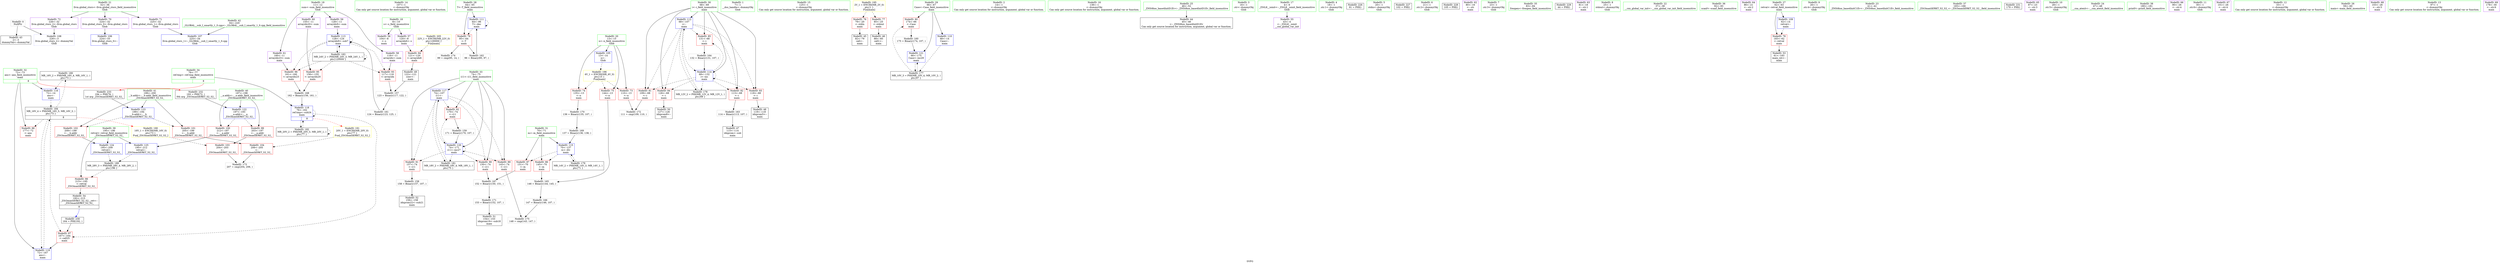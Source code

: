 digraph "SVFG" {
	label="SVFG";

	Node0x55f4be41d990 [shape=record,color=grey,label="{NodeID: 0\nNullPtr}"];
	Node0x55f4be41d990 -> Node0x55f4be435c90[style=solid];
	Node0x55f4be41d990 -> Node0x55f4be436b50[style=solid];
	Node0x55f4be446300 [shape=record,color=black,label="{NodeID: 180\nMR_16V_2 = PHI(MR_16V_4, MR_16V_1, )\npts\{73 \}\n}"];
	Node0x55f4be446300 -> Node0x55f4be43b9e0[style=dashed];
	Node0x55f4be4361d0 [shape=record,color=red,label="{NodeID: 97\n167\<--164\n\<--call25\nmain\n}"];
	Node0x55f4be4361d0 -> Node0x55f4be43bc50[style=solid];
	Node0x55f4be4341a0 [shape=record,color=green,label="{NodeID: 14\n107\<--1\n\<--dummyObj\nCan only get source location for instruction, argument, global var or function.}"];
	Node0x55f4be436df0 [shape=record,color=blue,label="{NodeID: 111\n64\<--96\nT\<--dec\nmain\n}"];
	Node0x55f4be436df0 -> Node0x55f4be438ae0[style=dashed];
	Node0x55f4be436df0 -> Node0x55f4be436df0[style=dashed];
	Node0x55f4be434f70 [shape=record,color=green,label="{NodeID: 28\n64\<--65\nT\<--T_field_insensitive\nmain\n}"];
	Node0x55f4be434f70 -> Node0x55f4be438ae0[style=solid];
	Node0x55f4be434f70 -> Node0x55f4be436df0[style=solid];
	Node0x55f4be43c130 [shape=record,color=blue,label="{NodeID: 125\n195\<--212\nretval\<--\n_ZSt3maxIiERKT_S2_S2_\n}"];
	Node0x55f4be43c130 -> Node0x55f4be449000[style=dashed];
	Node0x55f4be435b90 [shape=record,color=green,label="{NodeID: 42\n34\<--220\n_GLOBAL__sub_I_smartly_1_0.cpp\<--_GLOBAL__sub_I_smartly_1_0.cpp_field_insensitive\n}"];
	Node0x55f4be435b90 -> Node0x55f4be436a50[style=solid];
	Node0x55f4be4377a0 [shape=record,color=purple,label="{NodeID: 56\n104\<--8\n\<--s\nmain\n}"];
	Node0x55f4be438300 [shape=record,color=purple,label="{NodeID: 70\n224\<--32\nllvm.global_ctors_0\<--llvm.global_ctors\nGlob }"];
	Node0x55f4be438300 -> Node0x55f4be436950[style=solid];
	Node0x55f4be43ed10 [shape=record,color=grey,label="{NodeID: 167\n152 = Binary(150, 151, )\n}"];
	Node0x55f4be43ed10 -> Node0x55f4be43f310[style=solid];
	Node0x55f4be438ef0 [shape=record,color=red,label="{NodeID: 84\n126\<--68\n\<--i\nmain\n}"];
	Node0x55f4be438ef0 -> Node0x55f4be4372c0[style=solid];
	Node0x55f4be433230 [shape=record,color=green,label="{NodeID: 1\n7\<--1\n__dso_handle\<--dummyObj\nGlob }"];
	Node0x55f4be446800 [shape=record,color=black,label="{NodeID: 181\nMR_18V_2 = PHI(MR_18V_4, MR_18V_1, )\npts\{75 \}\n}"];
	Node0x55f4be446800 -> Node0x55f4be43bab0[style=dashed];
	Node0x55f4be4362a0 [shape=record,color=red,label="{NodeID: 98\n215\<--195\n\<--retval\n_ZSt3maxIiERKT_S2_S2_\n}"];
	Node0x55f4be4362a0 -> Node0x55f4be437600[style=solid];
	Node0x55f4be4342a0 [shape=record,color=green,label="{NodeID: 15\n125\<--1\n\<--dummyObj\nCan only get source location for instruction, argument, global var or function.}"];
	Node0x55f4be439b50 [shape=record,color=yellow,style=double,label="{NodeID: 195\n2V_1 = ENCHI(MR_2V_0)\npts\{1 \}\nFun[main]}"];
	Node0x55f4be439b50 -> Node0x55f4be438870[style=dashed];
	Node0x55f4be439b50 -> Node0x55f4be438940[style=dashed];
	Node0x55f4be436ec0 [shape=record,color=blue,label="{NodeID: 112\n68\<--107\ni\<--\nmain\n}"];
	Node0x55f4be436ec0 -> Node0x55f4be438c80[style=dashed];
	Node0x55f4be436ec0 -> Node0x55f4be438d50[style=dashed];
	Node0x55f4be436ec0 -> Node0x55f4be438e20[style=dashed];
	Node0x55f4be436ec0 -> Node0x55f4be438ef0[style=dashed];
	Node0x55f4be436ec0 -> Node0x55f4be438fc0[style=dashed];
	Node0x55f4be436ec0 -> Node0x55f4be437060[style=dashed];
	Node0x55f4be436ec0 -> Node0x55f4be445900[style=dashed];
	Node0x55f4be435040 [shape=record,color=green,label="{NodeID: 29\n66\<--67\nCase\<--Case_field_insensitive\nmain\n}"];
	Node0x55f4be435040 -> Node0x55f4be438bb0[style=solid];
	Node0x55f4be435040 -> Node0x55f4be436d20[style=solid];
	Node0x55f4be435040 -> Node0x55f4be43bdf0[style=solid];
	Node0x55f4be435c90 [shape=record,color=black,label="{NodeID: 43\n2\<--3\ndummyVal\<--dummyVal\n}"];
	Node0x55f4be437870 [shape=record,color=purple,label="{NodeID: 57\n120\<--8\narrayidx6\<--s\nmain\n}"];
	Node0x55f4be437870 -> Node0x55f4be439710[style=solid];
	Node0x55f4be438400 [shape=record,color=purple,label="{NodeID: 71\n225\<--32\nllvm.global_ctors_1\<--llvm.global_ctors\nGlob }"];
	Node0x55f4be438400 -> Node0x55f4be436a50[style=solid];
	Node0x55f4be43ee90 [shape=record,color=grey,label="{NodeID: 168\n162 = Binary(156, 161, )\n}"];
	Node0x55f4be43ee90 -> Node0x55f4be43bb80[style=solid];
	Node0x55f4be438fc0 [shape=record,color=red,label="{NodeID: 85\n131\<--68\n\<--i\nmain\n}"];
	Node0x55f4be438fc0 -> Node0x55f4be43e890[style=solid];
	Node0x55f4be4332c0 [shape=record,color=green,label="{NodeID: 2\n14\<--1\n\<--dummyObj\nCan only get source location for instruction, argument, global var or function.}"];
	Node0x55f4be446d00 [shape=record,color=black,label="{NodeID: 182\nMR_20V_2 = PHI(MR_20V_3, MR_20V_1, )\npts\{77 \}\n}"];
	Node0x55f4be446d00 -> Node0x55f4be43bb80[style=dashed];
	Node0x55f4be446d00 -> Node0x55f4be446d00[style=dashed];
	Node0x55f4be436370 [shape=record,color=red,label="{NodeID: 99\n203\<--197\n\<--__a.addr\n_ZSt3maxIiERKT_S2_S2_\n}"];
	Node0x55f4be436370 -> Node0x55f4be4366b0[style=solid];
	Node0x55f4be4343a0 [shape=record,color=green,label="{NodeID: 16\n138\<--1\n\<--dummyObj\nCan only get source location for instruction, argument, global var or function.}"];
	Node0x55f4be439c60 [shape=record,color=yellow,style=double,label="{NodeID: 196\n4V_1 = ENCHI(MR_4V_0)\npts\{15 \}\nFun[main]}"];
	Node0x55f4be439c60 -> Node0x55f4be438600[style=dashed];
	Node0x55f4be439c60 -> Node0x55f4be4386d0[style=dashed];
	Node0x55f4be439c60 -> Node0x55f4be4387a0[style=dashed];
	Node0x55f4be436f90 [shape=record,color=blue,label="{NodeID: 113\n128\<--124\narrayidx9\<--sub7\nmain\n}"];
	Node0x55f4be436f90 -> Node0x55f4be439640[style=dashed];
	Node0x55f4be436f90 -> Node0x55f4be4397e0[style=dashed];
	Node0x55f4be436f90 -> Node0x55f4be436100[style=dashed];
	Node0x55f4be436f90 -> Node0x55f4be436f90[style=dashed];
	Node0x55f4be436f90 -> Node0x55f4be447200[style=dashed];
	Node0x55f4be435110 [shape=record,color=green,label="{NodeID: 30\n68\<--69\ni\<--i_field_insensitive\nmain\n}"];
	Node0x55f4be435110 -> Node0x55f4be438c80[style=solid];
	Node0x55f4be435110 -> Node0x55f4be438d50[style=solid];
	Node0x55f4be435110 -> Node0x55f4be438e20[style=solid];
	Node0x55f4be435110 -> Node0x55f4be438ef0[style=solid];
	Node0x55f4be435110 -> Node0x55f4be438fc0[style=solid];
	Node0x55f4be435110 -> Node0x55f4be436ec0[style=solid];
	Node0x55f4be435110 -> Node0x55f4be437060[style=solid];
	Node0x55f4be435d90 [shape=record,color=black,label="{NodeID: 44\n45\<--46\n\<--_ZNSt8ios_base4InitD1Ev\nCan only get source location for instruction, argument, global var or function.}"];
	Node0x55f4be437940 [shape=record,color=purple,label="{NodeID: 58\n116\<--11\narrayidx\<--sum\nmain\n}"];
	Node0x55f4be437940 -> Node0x55f4be439640[style=solid];
	Node0x55f4be438500 [shape=record,color=purple,label="{NodeID: 72\n226\<--32\nllvm.global_ctors_2\<--llvm.global_ctors\nGlob }"];
	Node0x55f4be438500 -> Node0x55f4be436b50[style=solid];
	Node0x55f4be43f010 [shape=record,color=grey,label="{NodeID: 169\n137 = Binary(136, 138, )\n}"];
	Node0x55f4be43f010 -> Node0x55f4be43b910[style=solid];
	Node0x55f4be439090 [shape=record,color=red,label="{NodeID: 86\n145\<--70\n\<--m\nmain\n}"];
	Node0x55f4be439090 -> Node0x55f4be43ea10[style=solid];
	Node0x55f4be433350 [shape=record,color=green,label="{NodeID: 3\n16\<--1\n.str\<--dummyObj\nGlob }"];
	Node0x55f4be447200 [shape=record,color=black,label="{NodeID: 183\nMR_24V_2 = PHI(MR_24V_3, MR_24V_1, )\npts\{120000 \}\n}"];
	Node0x55f4be447200 -> Node0x55f4be439640[style=dashed];
	Node0x55f4be447200 -> Node0x55f4be4397e0[style=dashed];
	Node0x55f4be447200 -> Node0x55f4be436100[style=dashed];
	Node0x55f4be447200 -> Node0x55f4be436f90[style=dashed];
	Node0x55f4be447200 -> Node0x55f4be447200[style=dashed];
	Node0x55f4be436440 [shape=record,color=red,label="{NodeID: 100\n212\<--197\n\<--__a.addr\n_ZSt3maxIiERKT_S2_S2_\n}"];
	Node0x55f4be436440 -> Node0x55f4be43c130[style=solid];
	Node0x55f4be4344a0 [shape=record,color=green,label="{NodeID: 17\n4\<--6\n_ZStL8__ioinit\<--_ZStL8__ioinit_field_insensitive\nGlob }"];
	Node0x55f4be4344a0 -> Node0x55f4be4376d0[style=solid];
	Node0x55f4be437060 [shape=record,color=blue,label="{NodeID: 114\n68\<--132\ni\<--inc\nmain\n}"];
	Node0x55f4be437060 -> Node0x55f4be438c80[style=dashed];
	Node0x55f4be437060 -> Node0x55f4be438d50[style=dashed];
	Node0x55f4be437060 -> Node0x55f4be438e20[style=dashed];
	Node0x55f4be437060 -> Node0x55f4be438ef0[style=dashed];
	Node0x55f4be437060 -> Node0x55f4be438fc0[style=dashed];
	Node0x55f4be437060 -> Node0x55f4be437060[style=dashed];
	Node0x55f4be437060 -> Node0x55f4be445900[style=dashed];
	Node0x55f4be4351e0 [shape=record,color=green,label="{NodeID: 31\n70\<--71\nm\<--m_field_insensitive\nmain\n}"];
	Node0x55f4be4351e0 -> Node0x55f4be439090[style=solid];
	Node0x55f4be4351e0 -> Node0x55f4be439160[style=solid];
	Node0x55f4be4351e0 -> Node0x55f4be43b910[style=solid];
	Node0x55f4be435e90 [shape=record,color=black,label="{NodeID: 45\n82\<--79\ncall\<--\nmain\n}"];
	Node0x55f4be437a10 [shape=record,color=purple,label="{NodeID: 59\n128\<--11\narrayidx9\<--sum\nmain\n}"];
	Node0x55f4be437a10 -> Node0x55f4be436f90[style=solid];
	Node0x55f4be438600 [shape=record,color=red,label="{NodeID: 73\n110\<--13\n\<--n\nmain\n}"];
	Node0x55f4be438600 -> Node0x55f4be43f490[style=solid];
	Node0x55f4be43f190 [shape=record,color=grey,label="{NodeID: 170\n136 = Binary(135, 107, )\n}"];
	Node0x55f4be43f190 -> Node0x55f4be43f010[style=solid];
	Node0x55f4be439160 [shape=record,color=red,label="{NodeID: 87\n151\<--70\n\<--m\nmain\n}"];
	Node0x55f4be439160 -> Node0x55f4be43ed10[style=solid];
	Node0x55f4be4333e0 [shape=record,color=green,label="{NodeID: 4\n18\<--1\n.str.1\<--dummyObj\nGlob }"];
	Node0x55f4be447700 [shape=record,color=black,label="{NodeID: 184\nMR_16V_4 = PHI(MR_16V_5, MR_16V_3, )\npts\{73 \}\n|{|<s4>8}}"];
	Node0x55f4be447700 -> Node0x55f4be439230[style=dashed];
	Node0x55f4be447700 -> Node0x55f4be4361d0[style=dashed];
	Node0x55f4be447700 -> Node0x55f4be43bc50[style=dashed];
	Node0x55f4be447700 -> Node0x55f4be446300[style=dashed];
	Node0x55f4be447700:s4 -> Node0x55f4be449500[style=dashed,color=red];
	Node0x55f4be436510 [shape=record,color=red,label="{NodeID: 101\n205\<--199\n\<--__b.addr\n_ZSt3maxIiERKT_S2_S2_\n}"];
	Node0x55f4be436510 -> Node0x55f4be436780[style=solid];
	Node0x55f4be4345a0 [shape=record,color=green,label="{NodeID: 18\n8\<--10\ns\<--s_field_insensitive\nGlob }"];
	Node0x55f4be4345a0 -> Node0x55f4be4377a0[style=solid];
	Node0x55f4be4345a0 -> Node0x55f4be437870[style=solid];
	Node0x55f4be43b910 [shape=record,color=blue,label="{NodeID: 115\n70\<--137\nm\<--div\nmain\n}"];
	Node0x55f4be43b910 -> Node0x55f4be439090[style=dashed];
	Node0x55f4be43b910 -> Node0x55f4be439160[style=dashed];
	Node0x55f4be43b910 -> Node0x55f4be445e00[style=dashed];
	Node0x55f4be4352b0 [shape=record,color=green,label="{NodeID: 32\n72\<--73\nans\<--ans_field_insensitive\nmain\n|{|<s3>8}}"];
	Node0x55f4be4352b0 -> Node0x55f4be439230[style=solid];
	Node0x55f4be4352b0 -> Node0x55f4be43b9e0[style=solid];
	Node0x55f4be4352b0 -> Node0x55f4be43bc50[style=solid];
	Node0x55f4be4352b0:s3 -> Node0x55f4be456ba0[style=solid,color=red];
	Node0x55f4be435f60 [shape=record,color=black,label="{NodeID: 46\n88\<--85\ncall1\<--\nmain\n}"];
	Node0x55f4be21b5d0 [shape=record,color=black,label="{NodeID: 226\n91 = PHI()\n}"];
	Node0x55f4be437ae0 [shape=record,color=purple,label="{NodeID: 60\n155\<--11\narrayidx20\<--sum\nmain\n}"];
	Node0x55f4be437ae0 -> Node0x55f4be4397e0[style=solid];
	Node0x55f4be43de10 [shape=record,color=grey,label="{NodeID: 157\n123 = Binary(117, 122, )\n}"];
	Node0x55f4be43de10 -> Node0x55f4be43e410[style=solid];
	Node0x55f4be4386d0 [shape=record,color=red,label="{NodeID: 74\n135\<--13\n\<--n\nmain\n}"];
	Node0x55f4be4386d0 -> Node0x55f4be43f190[style=solid];
	Node0x55f4be43f310 [shape=record,color=grey,label="{NodeID: 171\n153 = Binary(152, 107, )\n}"];
	Node0x55f4be43f310 -> Node0x55f4be437390[style=solid];
	Node0x55f4be439230 [shape=record,color=red,label="{NodeID: 88\n177\<--72\n\<--ans\nmain\n}"];
	Node0x55f4be433c20 [shape=record,color=green,label="{NodeID: 5\n20\<--1\nstdin\<--dummyObj\nGlob }"];
	Node0x55f4be4365e0 [shape=record,color=red,label="{NodeID: 102\n209\<--199\n\<--__b.addr\n_ZSt3maxIiERKT_S2_S2_\n}"];
	Node0x55f4be4365e0 -> Node0x55f4be43c060[style=solid];
	Node0x55f4be4346a0 [shape=record,color=green,label="{NodeID: 19\n11\<--12\nsum\<--sum_field_insensitive\nGlob }"];
	Node0x55f4be4346a0 -> Node0x55f4be437940[style=solid];
	Node0x55f4be4346a0 -> Node0x55f4be437a10[style=solid];
	Node0x55f4be4346a0 -> Node0x55f4be437ae0[style=solid];
	Node0x55f4be4346a0 -> Node0x55f4be437bb0[style=solid];
	Node0x55f4be43b9e0 [shape=record,color=blue,label="{NodeID: 116\n72\<--14\nans\<--\nmain\n}"];
	Node0x55f4be43b9e0 -> Node0x55f4be447700[style=dashed];
	Node0x55f4be435380 [shape=record,color=green,label="{NodeID: 33\n74\<--75\ni11\<--i11_field_insensitive\nmain\n}"];
	Node0x55f4be435380 -> Node0x55f4be439300[style=solid];
	Node0x55f4be435380 -> Node0x55f4be4393d0[style=solid];
	Node0x55f4be435380 -> Node0x55f4be4394a0[style=solid];
	Node0x55f4be435380 -> Node0x55f4be439570[style=solid];
	Node0x55f4be435380 -> Node0x55f4be43bab0[style=solid];
	Node0x55f4be435380 -> Node0x55f4be43bd20[style=solid];
	Node0x55f4be436030 [shape=record,color=black,label="{NodeID: 47\n115\<--114\nidxprom\<--sub\nmain\n}"];
	Node0x55f4be4565e0 [shape=record,color=black,label="{NodeID: 227\n102 = PHI()\n}"];
	Node0x55f4be437bb0 [shape=record,color=purple,label="{NodeID: 61\n160\<--11\narrayidx23\<--sum\nmain\n}"];
	Node0x55f4be437bb0 -> Node0x55f4be436100[style=solid];
	Node0x55f4be43df90 [shape=record,color=grey,label="{NodeID: 158\n158 = Binary(157, 107, )\n}"];
	Node0x55f4be43df90 -> Node0x55f4be437460[style=solid];
	Node0x55f4be4387a0 [shape=record,color=red,label="{NodeID: 75\n144\<--13\n\<--n\nmain\n}"];
	Node0x55f4be4387a0 -> Node0x55f4be43ea10[style=solid];
	Node0x55f4be43f490 [shape=record,color=grey,label="{NodeID: 172\n111 = cmp(109, 110, )\n}"];
	Node0x55f4be439300 [shape=record,color=red,label="{NodeID: 89\n143\<--74\n\<--i11\nmain\n}"];
	Node0x55f4be439300 -> Node0x55f4be43f910[style=solid];
	Node0x55f4be433cb0 [shape=record,color=green,label="{NodeID: 6\n21\<--1\n.str.2\<--dummyObj\nGlob }"];
	Node0x55f4be4366b0 [shape=record,color=red,label="{NodeID: 103\n204\<--203\n\<--\n_ZSt3maxIiERKT_S2_S2_\n}"];
	Node0x55f4be4366b0 -> Node0x55f4be43f610[style=solid];
	Node0x55f4be4347a0 [shape=record,color=green,label="{NodeID: 20\n13\<--15\nn\<--n_field_insensitive\nGlob }"];
	Node0x55f4be4347a0 -> Node0x55f4be438600[style=solid];
	Node0x55f4be4347a0 -> Node0x55f4be4386d0[style=solid];
	Node0x55f4be4347a0 -> Node0x55f4be4387a0[style=solid];
	Node0x55f4be4347a0 -> Node0x55f4be436850[style=solid];
	Node0x55f4be43bab0 [shape=record,color=blue,label="{NodeID: 117\n74\<--107\ni11\<--\nmain\n}"];
	Node0x55f4be43bab0 -> Node0x55f4be439300[style=dashed];
	Node0x55f4be43bab0 -> Node0x55f4be4393d0[style=dashed];
	Node0x55f4be43bab0 -> Node0x55f4be4394a0[style=dashed];
	Node0x55f4be43bab0 -> Node0x55f4be439570[style=dashed];
	Node0x55f4be43bab0 -> Node0x55f4be43bd20[style=dashed];
	Node0x55f4be43bab0 -> Node0x55f4be446800[style=dashed];
	Node0x55f4be435450 [shape=record,color=green,label="{NodeID: 34\n76\<--77\nref.tmp\<--ref.tmp_field_insensitive\nmain\n|{|<s1>8}}"];
	Node0x55f4be435450 -> Node0x55f4be43bb80[style=solid];
	Node0x55f4be435450:s1 -> Node0x55f4be456cd0[style=solid,color=red];
	Node0x55f4be437120 [shape=record,color=black,label="{NodeID: 48\n119\<--118\nidxprom5\<--\nmain\n}"];
	Node0x55f4be4566e0 [shape=record,color=black,label="{NodeID: 228\n105 = PHI()\n}"];
	Node0x55f4be437c80 [shape=record,color=purple,label="{NodeID: 62\n80\<--16\n\<--.str\nmain\n}"];
	Node0x55f4be43e110 [shape=record,color=grey,label="{NodeID: 159\n171 = Binary(170, 107, )\n}"];
	Node0x55f4be43e110 -> Node0x55f4be43bd20[style=solid];
	Node0x55f4be438870 [shape=record,color=red,label="{NodeID: 76\n79\<--20\n\<--stdin\nmain\n}"];
	Node0x55f4be438870 -> Node0x55f4be435e90[style=solid];
	Node0x55f4be43f610 [shape=record,color=grey,label="{NodeID: 173\n207 = cmp(204, 206, )\n}"];
	Node0x55f4be4393d0 [shape=record,color=red,label="{NodeID: 90\n150\<--74\n\<--i11\nmain\n}"];
	Node0x55f4be4393d0 -> Node0x55f4be43ed10[style=solid];
	Node0x55f4be433d40 [shape=record,color=green,label="{NodeID: 7\n23\<--1\n.str.3\<--dummyObj\nGlob }"];
	Node0x55f4be436780 [shape=record,color=red,label="{NodeID: 104\n206\<--205\n\<--\n_ZSt3maxIiERKT_S2_S2_\n}"];
	Node0x55f4be436780 -> Node0x55f4be43f610[style=solid];
	Node0x55f4be4348a0 [shape=record,color=green,label="{NodeID: 21\n32\<--36\nllvm.global_ctors\<--llvm.global_ctors_field_insensitive\nGlob }"];
	Node0x55f4be4348a0 -> Node0x55f4be438300[style=solid];
	Node0x55f4be4348a0 -> Node0x55f4be438400[style=solid];
	Node0x55f4be4348a0 -> Node0x55f4be438500[style=solid];
	Node0x55f4be43bb80 [shape=record,color=blue,label="{NodeID: 118\n76\<--162\nref.tmp\<--sub24\nmain\n|{|<s3>8}}"];
	Node0x55f4be43bb80 -> Node0x55f4be4361d0[style=dashed];
	Node0x55f4be43bb80 -> Node0x55f4be43bb80[style=dashed];
	Node0x55f4be43bb80 -> Node0x55f4be446d00[style=dashed];
	Node0x55f4be43bb80:s3 -> Node0x55f4be44a020[style=dashed,color=red];
	Node0x55f4be435520 [shape=record,color=green,label="{NodeID: 35\n83\<--84\nfreopen\<--freopen_field_insensitive\n}"];
	Node0x55f4be4371f0 [shape=record,color=black,label="{NodeID: 49\n122\<--121\nconv\<--\nmain\n}"];
	Node0x55f4be4371f0 -> Node0x55f4be43de10[style=solid];
	Node0x55f4be4567e0 [shape=record,color=black,label="{NodeID: 229\n44 = PHI()\n}"];
	Node0x55f4be437d50 [shape=record,color=purple,label="{NodeID: 63\n81\<--18\n\<--.str.1\nmain\n}"];
	Node0x55f4be43e290 [shape=record,color=grey,label="{NodeID: 160\n175 = Binary(174, 107, )\n}"];
	Node0x55f4be43e290 -> Node0x55f4be43bdf0[style=solid];
	Node0x55f4be438940 [shape=record,color=red,label="{NodeID: 77\n85\<--25\n\<--stdout\nmain\n}"];
	Node0x55f4be438940 -> Node0x55f4be435f60[style=solid];
	Node0x55f4be43f790 [shape=record,color=grey,label="{NodeID: 174\n99 = cmp(95, 14, )\n}"];
	Node0x55f4be4394a0 [shape=record,color=red,label="{NodeID: 91\n157\<--74\n\<--i11\nmain\n}"];
	Node0x55f4be4394a0 -> Node0x55f4be43df90[style=solid];
	Node0x55f4be433dd0 [shape=record,color=green,label="{NodeID: 8\n25\<--1\nstdout\<--dummyObj\nGlob }"];
	Node0x55f4be436850 [shape=record,color=blue,label="{NodeID: 105\n13\<--14\nn\<--\nGlob }"];
	Node0x55f4be436850 -> Node0x55f4be439c60[style=dashed];
	Node0x55f4be4349a0 [shape=record,color=green,label="{NodeID: 22\n37\<--38\n__cxx_global_var_init\<--__cxx_global_var_init_field_insensitive\n}"];
	Node0x55f4be43bc50 [shape=record,color=blue,label="{NodeID: 119\n72\<--167\nans\<--\nmain\n}"];
	Node0x55f4be43bc50 -> Node0x55f4be447700[style=dashed];
	Node0x55f4be435620 [shape=record,color=green,label="{NodeID: 36\n92\<--93\nscanf\<--scanf_field_insensitive\n}"];
	Node0x55f4be4372c0 [shape=record,color=black,label="{NodeID: 50\n127\<--126\nidxprom8\<--\nmain\n}"];
	Node0x55f4be4568e0 [shape=record,color=black,label="{NodeID: 230\n164 = PHI(192, )\n}"];
	Node0x55f4be4568e0 -> Node0x55f4be4361d0[style=solid];
	Node0x55f4be437e20 [shape=record,color=purple,label="{NodeID: 64\n86\<--21\n\<--.str.2\nmain\n}"];
	Node0x55f4be43e410 [shape=record,color=grey,label="{NodeID: 161\n124 = Binary(123, 125, )\n}"];
	Node0x55f4be43e410 -> Node0x55f4be436f90[style=solid];
	Node0x55f4be438a10 [shape=record,color=red,label="{NodeID: 78\n183\<--62\n\<--retval\nmain\n}"];
	Node0x55f4be438a10 -> Node0x55f4be437530[style=solid];
	Node0x55f4be43f910 [shape=record,color=grey,label="{NodeID: 175\n148 = cmp(143, 147, )\n}"];
	Node0x55f4be439570 [shape=record,color=red,label="{NodeID: 92\n170\<--74\n\<--i11\nmain\n}"];
	Node0x55f4be439570 -> Node0x55f4be43e110[style=solid];
	Node0x55f4be433e60 [shape=record,color=green,label="{NodeID: 9\n26\<--1\n.str.4\<--dummyObj\nGlob }"];
	Node0x55f4be449000 [shape=record,color=black,label="{NodeID: 189\nMR_28V_3 = PHI(MR_28V_4, MR_28V_2, )\npts\{196 \}\n}"];
	Node0x55f4be449000 -> Node0x55f4be4362a0[style=dashed];
	Node0x55f4be436950 [shape=record,color=blue,label="{NodeID: 106\n224\<--33\nllvm.global_ctors_0\<--\nGlob }"];
	Node0x55f4be434aa0 [shape=record,color=green,label="{NodeID: 23\n41\<--42\n_ZNSt8ios_base4InitC1Ev\<--_ZNSt8ios_base4InitC1Ev_field_insensitive\n}"];
	Node0x55f4be43bd20 [shape=record,color=blue,label="{NodeID: 120\n74\<--171\ni11\<--inc27\nmain\n}"];
	Node0x55f4be43bd20 -> Node0x55f4be439300[style=dashed];
	Node0x55f4be43bd20 -> Node0x55f4be4393d0[style=dashed];
	Node0x55f4be43bd20 -> Node0x55f4be4394a0[style=dashed];
	Node0x55f4be43bd20 -> Node0x55f4be439570[style=dashed];
	Node0x55f4be43bd20 -> Node0x55f4be43bd20[style=dashed];
	Node0x55f4be43bd20 -> Node0x55f4be446800[style=dashed];
	Node0x55f4be435720 [shape=record,color=green,label="{NodeID: 37\n165\<--166\n_ZSt3maxIiERKT_S2_S2_\<--_ZSt3maxIiERKT_S2_S2__field_insensitive\n}"];
	Node0x55f4be437390 [shape=record,color=black,label="{NodeID: 51\n154\<--153\nidxprom19\<--sub18\nmain\n}"];
	Node0x55f4be456ad0 [shape=record,color=black,label="{NodeID: 231\n179 = PHI()\n}"];
	Node0x55f4be437ef0 [shape=record,color=purple,label="{NodeID: 65\n87\<--23\n\<--.str.3\nmain\n}"];
	Node0x55f4be43e590 [shape=record,color=grey,label="{NodeID: 162\n96 = Binary(95, 97, )\n}"];
	Node0x55f4be43e590 -> Node0x55f4be436df0[style=solid];
	Node0x55f4be438ae0 [shape=record,color=red,label="{NodeID: 79\n95\<--64\n\<--T\nmain\n}"];
	Node0x55f4be438ae0 -> Node0x55f4be43e590[style=solid];
	Node0x55f4be438ae0 -> Node0x55f4be43f790[style=solid];
	Node0x55f4be439640 [shape=record,color=red,label="{NodeID: 93\n117\<--116\n\<--arrayidx\nmain\n}"];
	Node0x55f4be439640 -> Node0x55f4be43de10[style=solid];
	Node0x55f4be433ef0 [shape=record,color=green,label="{NodeID: 10\n28\<--1\n.str.5\<--dummyObj\nGlob }"];
	Node0x55f4be449500 [shape=record,color=yellow,style=double,label="{NodeID: 190\n16V_1 = ENCHI(MR_16V_0)\npts\{73 \}\nFun[_ZSt3maxIiERKT_S2_S2_]}"];
	Node0x55f4be449500 -> Node0x55f4be4366b0[style=dashed];
	Node0x55f4be436a50 [shape=record,color=blue,label="{NodeID: 107\n225\<--34\nllvm.global_ctors_1\<--_GLOBAL__sub_I_smartly_1_0.cpp\nGlob }"];
	Node0x55f4be434ba0 [shape=record,color=green,label="{NodeID: 24\n47\<--48\n__cxa_atexit\<--__cxa_atexit_field_insensitive\n}"];
	Node0x55f4be43bdf0 [shape=record,color=blue,label="{NodeID: 121\n66\<--175\nCase\<--inc29\nmain\n}"];
	Node0x55f4be43bdf0 -> Node0x55f4be445400[style=dashed];
	Node0x55f4be435820 [shape=record,color=green,label="{NodeID: 38\n180\<--181\nprintf\<--printf_field_insensitive\n}"];
	Node0x55f4be437460 [shape=record,color=black,label="{NodeID: 52\n159\<--158\nidxprom22\<--sub21\nmain\n}"];
	Node0x55f4be456ba0 [shape=record,color=black,label="{NodeID: 232\n193 = PHI(72, )\n0th arg _ZSt3maxIiERKT_S2_S2_ }"];
	Node0x55f4be456ba0 -> Node0x55f4be43bec0[style=solid];
	Node0x55f4be437fc0 [shape=record,color=purple,label="{NodeID: 66\n90\<--26\n\<--.str.4\nmain\n}"];
	Node0x55f4be43e710 [shape=record,color=grey,label="{NodeID: 163\n114 = Binary(113, 107, )\n}"];
	Node0x55f4be43e710 -> Node0x55f4be436030[style=solid];
	Node0x55f4be438bb0 [shape=record,color=red,label="{NodeID: 80\n174\<--66\n\<--Case\nmain\n}"];
	Node0x55f4be438bb0 -> Node0x55f4be43e290[style=solid];
	Node0x55f4be445400 [shape=record,color=black,label="{NodeID: 177\nMR_10V_3 = PHI(MR_10V_4, MR_10V_2, )\npts\{67 \}\n}"];
	Node0x55f4be445400 -> Node0x55f4be438bb0[style=dashed];
	Node0x55f4be445400 -> Node0x55f4be43bdf0[style=dashed];
	Node0x55f4be439710 [shape=record,color=red,label="{NodeID: 94\n121\<--120\n\<--arrayidx6\nmain\n}"];
	Node0x55f4be439710 -> Node0x55f4be4371f0[style=solid];
	Node0x55f4be433f80 [shape=record,color=green,label="{NodeID: 11\n30\<--1\n.str.6\<--dummyObj\nGlob }"];
	Node0x55f4be44a020 [shape=record,color=yellow,style=double,label="{NodeID: 191\n20V_1 = ENCHI(MR_20V_0)\npts\{77 \}\nFun[_ZSt3maxIiERKT_S2_S2_]}"];
	Node0x55f4be44a020 -> Node0x55f4be436780[style=dashed];
	Node0x55f4be436b50 [shape=record,color=blue, style = dotted,label="{NodeID: 108\n226\<--3\nllvm.global_ctors_2\<--dummyVal\nGlob }"];
	Node0x55f4be434ca0 [shape=record,color=green,label="{NodeID: 25\n46\<--52\n_ZNSt8ios_base4InitD1Ev\<--_ZNSt8ios_base4InitD1Ev_field_insensitive\n}"];
	Node0x55f4be434ca0 -> Node0x55f4be435d90[style=solid];
	Node0x55f4be43a440 [shape=record,color=yellow,style=double,label="{NodeID: 205\n22V_1 = ENCHI(MR_22V_0)\npts\{100000 \}\nFun[main]}"];
	Node0x55f4be43a440 -> Node0x55f4be439710[style=dashed];
	Node0x55f4be43bec0 [shape=record,color=blue,label="{NodeID: 122\n197\<--193\n__a.addr\<--__a\n_ZSt3maxIiERKT_S2_S2_\n}"];
	Node0x55f4be43bec0 -> Node0x55f4be436370[style=dashed];
	Node0x55f4be43bec0 -> Node0x55f4be436440[style=dashed];
	Node0x55f4be435920 [shape=record,color=green,label="{NodeID: 39\n195\<--196\nretval\<--retval_field_insensitive\n_ZSt3maxIiERKT_S2_S2_\n}"];
	Node0x55f4be435920 -> Node0x55f4be4362a0[style=solid];
	Node0x55f4be435920 -> Node0x55f4be43c060[style=solid];
	Node0x55f4be435920 -> Node0x55f4be43c130[style=solid];
	Node0x55f4be437530 [shape=record,color=black,label="{NodeID: 53\n61\<--183\nmain_ret\<--\nmain\n}"];
	Node0x55f4be456cd0 [shape=record,color=black,label="{NodeID: 233\n194 = PHI(76, )\n1st arg _ZSt3maxIiERKT_S2_S2_ }"];
	Node0x55f4be456cd0 -> Node0x55f4be43bf90[style=solid];
	Node0x55f4be438090 [shape=record,color=purple,label="{NodeID: 67\n101\<--26\n\<--.str.4\nmain\n}"];
	Node0x55f4be43e890 [shape=record,color=grey,label="{NodeID: 164\n132 = Binary(131, 107, )\n}"];
	Node0x55f4be43e890 -> Node0x55f4be437060[style=solid];
	Node0x55f4be438c80 [shape=record,color=red,label="{NodeID: 81\n109\<--68\n\<--i\nmain\n}"];
	Node0x55f4be438c80 -> Node0x55f4be43f490[style=solid];
	Node0x55f4be445900 [shape=record,color=black,label="{NodeID: 178\nMR_12V_2 = PHI(MR_12V_4, MR_12V_1, )\npts\{69 \}\n}"];
	Node0x55f4be445900 -> Node0x55f4be436ec0[style=dashed];
	Node0x55f4be4397e0 [shape=record,color=red,label="{NodeID: 95\n156\<--155\n\<--arrayidx20\nmain\n}"];
	Node0x55f4be4397e0 -> Node0x55f4be43ee90[style=solid];
	Node0x55f4be434010 [shape=record,color=green,label="{NodeID: 12\n33\<--1\n\<--dummyObj\nCan only get source location for instruction, argument, global var or function.}"];
	Node0x55f4be436c50 [shape=record,color=blue,label="{NodeID: 109\n62\<--14\nretval\<--\nmain\n}"];
	Node0x55f4be436c50 -> Node0x55f4be438a10[style=dashed];
	Node0x55f4be434da0 [shape=record,color=green,label="{NodeID: 26\n59\<--60\nmain\<--main_field_insensitive\n}"];
	Node0x55f4be43bf90 [shape=record,color=blue,label="{NodeID: 123\n199\<--194\n__b.addr\<--__b\n_ZSt3maxIiERKT_S2_S2_\n}"];
	Node0x55f4be43bf90 -> Node0x55f4be436510[style=dashed];
	Node0x55f4be43bf90 -> Node0x55f4be4365e0[style=dashed];
	Node0x55f4be4359f0 [shape=record,color=green,label="{NodeID: 40\n197\<--198\n__a.addr\<--__a.addr_field_insensitive\n_ZSt3maxIiERKT_S2_S2_\n}"];
	Node0x55f4be4359f0 -> Node0x55f4be436370[style=solid];
	Node0x55f4be4359f0 -> Node0x55f4be436440[style=solid];
	Node0x55f4be4359f0 -> Node0x55f4be43bec0[style=solid];
	Node0x55f4be437600 [shape=record,color=black,label="{NodeID: 54\n192\<--215\n_ZSt3maxIiERKT_S2_S2__ret\<--\n_ZSt3maxIiERKT_S2_S2_\n|{<s0>8}}"];
	Node0x55f4be437600:s0 -> Node0x55f4be4568e0[style=solid,color=blue];
	Node0x55f4be438160 [shape=record,color=purple,label="{NodeID: 68\n103\<--28\n\<--.str.5\nmain\n}"];
	Node0x55f4be43ea10 [shape=record,color=grey,label="{NodeID: 165\n146 = Binary(144, 145, )\n}"];
	Node0x55f4be43ea10 -> Node0x55f4be43eb90[style=solid];
	Node0x55f4be438d50 [shape=record,color=red,label="{NodeID: 82\n113\<--68\n\<--i\nmain\n}"];
	Node0x55f4be438d50 -> Node0x55f4be43e710[style=solid];
	Node0x55f4be445e00 [shape=record,color=black,label="{NodeID: 179\nMR_14V_2 = PHI(MR_14V_3, MR_14V_1, )\npts\{71 \}\n}"];
	Node0x55f4be445e00 -> Node0x55f4be43b910[style=dashed];
	Node0x55f4be436100 [shape=record,color=red,label="{NodeID: 96\n161\<--160\n\<--arrayidx23\nmain\n}"];
	Node0x55f4be436100 -> Node0x55f4be43ee90[style=solid];
	Node0x55f4be4340a0 [shape=record,color=green,label="{NodeID: 13\n97\<--1\n\<--dummyObj\nCan only get source location for instruction, argument, global var or function.}"];
	Node0x55f4be436d20 [shape=record,color=blue,label="{NodeID: 110\n66\<--14\nCase\<--\nmain\n}"];
	Node0x55f4be436d20 -> Node0x55f4be445400[style=dashed];
	Node0x55f4be434ea0 [shape=record,color=green,label="{NodeID: 27\n62\<--63\nretval\<--retval_field_insensitive\nmain\n}"];
	Node0x55f4be434ea0 -> Node0x55f4be438a10[style=solid];
	Node0x55f4be434ea0 -> Node0x55f4be436c50[style=solid];
	Node0x55f4be43c060 [shape=record,color=blue,label="{NodeID: 124\n195\<--209\nretval\<--\n_ZSt3maxIiERKT_S2_S2_\n}"];
	Node0x55f4be43c060 -> Node0x55f4be449000[style=dashed];
	Node0x55f4be435ac0 [shape=record,color=green,label="{NodeID: 41\n199\<--200\n__b.addr\<--__b.addr_field_insensitive\n_ZSt3maxIiERKT_S2_S2_\n}"];
	Node0x55f4be435ac0 -> Node0x55f4be436510[style=solid];
	Node0x55f4be435ac0 -> Node0x55f4be4365e0[style=solid];
	Node0x55f4be435ac0 -> Node0x55f4be43bf90[style=solid];
	Node0x55f4be4376d0 [shape=record,color=purple,label="{NodeID: 55\n43\<--4\n\<--_ZStL8__ioinit\n__cxx_global_var_init\n}"];
	Node0x55f4be438230 [shape=record,color=purple,label="{NodeID: 69\n178\<--30\n\<--.str.6\nmain\n}"];
	Node0x55f4be43eb90 [shape=record,color=grey,label="{NodeID: 166\n147 = Binary(146, 107, )\n}"];
	Node0x55f4be43eb90 -> Node0x55f4be43f910[style=solid];
	Node0x55f4be438e20 [shape=record,color=red,label="{NodeID: 83\n118\<--68\n\<--i\nmain\n}"];
	Node0x55f4be438e20 -> Node0x55f4be437120[style=solid];
}
